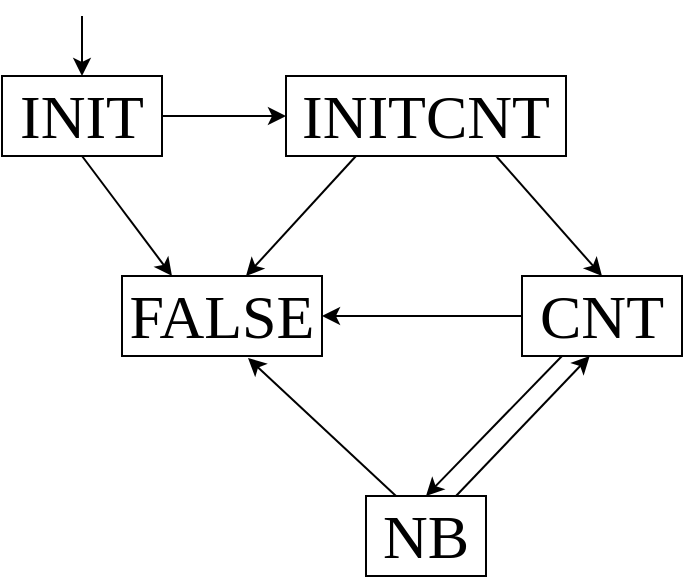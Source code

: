 <mxfile version="12.9.7" type="device"><diagram id="C5RBs43oDa-KdzZeNtuy" name="Page-1"><mxGraphModel dx="845" dy="574" grid="1" gridSize="10" guides="1" tooltips="1" connect="1" arrows="1" fold="1" page="1" pageScale="1" pageWidth="2339" pageHeight="3300" math="0" shadow="0"><root><mxCell id="WIyWlLk6GJQsqaUBKTNV-0"/><mxCell id="WIyWlLk6GJQsqaUBKTNV-1" parent="WIyWlLk6GJQsqaUBKTNV-0"/><mxCell id="mIihfWr5q3QHx2a527gM-2" style="edgeStyle=orthogonalEdgeStyle;rounded=0;orthogonalLoop=1;jettySize=auto;html=1;exitX=1;exitY=0.5;exitDx=0;exitDy=0;entryX=0;entryY=0.5;entryDx=0;entryDy=0;fontFamily=Times New Roman;fontSize=31;" parent="WIyWlLk6GJQsqaUBKTNV-1" source="mIihfWr5q3QHx2a527gM-3" target="mIihfWr5q3QHx2a527gM-7" edge="1"><mxGeometry relative="1" as="geometry"/></mxCell><mxCell id="o-0xFK90oUEzO5xqYwKt-8" style="edgeStyle=none;rounded=0;orthogonalLoop=1;jettySize=auto;html=1;exitX=0.5;exitY=1;exitDx=0;exitDy=0;entryX=0.25;entryY=0;entryDx=0;entryDy=0;" parent="WIyWlLk6GJQsqaUBKTNV-1" source="mIihfWr5q3QHx2a527gM-3" target="o-0xFK90oUEzO5xqYwKt-0" edge="1"><mxGeometry relative="1" as="geometry"/></mxCell><mxCell id="mIihfWr5q3QHx2a527gM-3" value="INIT" style="rounded=0;whiteSpace=wrap;html=1;fontFamily=Times New Roman;fontSize=31;" parent="WIyWlLk6GJQsqaUBKTNV-1" vertex="1"><mxGeometry x="160" y="250" width="80" height="40" as="geometry"/></mxCell><mxCell id="o-0xFK90oUEzO5xqYwKt-3" style="rounded=0;orthogonalLoop=1;jettySize=auto;html=1;exitX=0.25;exitY=1;exitDx=0;exitDy=0;entryX=0.5;entryY=0;entryDx=0;entryDy=0;" parent="WIyWlLk6GJQsqaUBKTNV-1" source="mIihfWr5q3QHx2a527gM-7" edge="1"><mxGeometry relative="1" as="geometry"><mxPoint x="282" y="350" as="targetPoint"/></mxGeometry></mxCell><mxCell id="o-0xFK90oUEzO5xqYwKt-4" style="edgeStyle=none;rounded=0;orthogonalLoop=1;jettySize=auto;html=1;exitX=0.75;exitY=1;exitDx=0;exitDy=0;entryX=0.5;entryY=0;entryDx=0;entryDy=0;" parent="WIyWlLk6GJQsqaUBKTNV-1" source="mIihfWr5q3QHx2a527gM-7" target="o-0xFK90oUEzO5xqYwKt-1" edge="1"><mxGeometry relative="1" as="geometry"/></mxCell><mxCell id="mIihfWr5q3QHx2a527gM-7" value="INITCNT" style="rounded=0;whiteSpace=wrap;html=1;fontFamily=Times New Roman;fontSize=31;" parent="WIyWlLk6GJQsqaUBKTNV-1" vertex="1"><mxGeometry x="302" y="250" width="140" height="40" as="geometry"/></mxCell><mxCell id="o-0xFK90oUEzO5xqYwKt-0" value="FALSE" style="rounded=0;whiteSpace=wrap;html=1;fontFamily=Times New Roman;fontSize=31;" parent="WIyWlLk6GJQsqaUBKTNV-1" vertex="1"><mxGeometry x="220" y="350" width="100" height="40" as="geometry"/></mxCell><mxCell id="o-0xFK90oUEzO5xqYwKt-6" style="edgeStyle=none;rounded=0;orthogonalLoop=1;jettySize=auto;html=1;exitX=0.25;exitY=1;exitDx=0;exitDy=0;entryX=0.5;entryY=0;entryDx=0;entryDy=0;" parent="WIyWlLk6GJQsqaUBKTNV-1" source="o-0xFK90oUEzO5xqYwKt-1" target="o-0xFK90oUEzO5xqYwKt-2" edge="1"><mxGeometry relative="1" as="geometry"/></mxCell><mxCell id="o-0xFK90oUEzO5xqYwKt-7" style="edgeStyle=none;rounded=0;orthogonalLoop=1;jettySize=auto;html=1;exitX=0;exitY=0.5;exitDx=0;exitDy=0;entryX=1;entryY=0.5;entryDx=0;entryDy=0;" parent="WIyWlLk6GJQsqaUBKTNV-1" source="o-0xFK90oUEzO5xqYwKt-1" target="o-0xFK90oUEzO5xqYwKt-0" edge="1"><mxGeometry relative="1" as="geometry"><mxPoint x="332" y="370" as="targetPoint"/></mxGeometry></mxCell><mxCell id="o-0xFK90oUEzO5xqYwKt-1" value="CNT" style="rounded=0;whiteSpace=wrap;html=1;fontFamily=Times New Roman;fontSize=31;" parent="WIyWlLk6GJQsqaUBKTNV-1" vertex="1"><mxGeometry x="420" y="350" width="80" height="40" as="geometry"/></mxCell><mxCell id="o-0xFK90oUEzO5xqYwKt-5" style="edgeStyle=none;rounded=0;orthogonalLoop=1;jettySize=auto;html=1;exitX=0.25;exitY=0;exitDx=0;exitDy=0;entryX=0.63;entryY=1.025;entryDx=0;entryDy=0;entryPerimeter=0;" parent="WIyWlLk6GJQsqaUBKTNV-1" source="o-0xFK90oUEzO5xqYwKt-2" target="o-0xFK90oUEzO5xqYwKt-0" edge="1"><mxGeometry relative="1" as="geometry"><mxPoint x="307" y="390" as="targetPoint"/></mxGeometry></mxCell><mxCell id="mxcovlvE3miPBavUU93A-0" style="edgeStyle=none;rounded=0;orthogonalLoop=1;jettySize=auto;html=1;exitX=0.75;exitY=0;exitDx=0;exitDy=0;entryX=0.423;entryY=1;entryDx=0;entryDy=0;entryPerimeter=0;" edge="1" parent="WIyWlLk6GJQsqaUBKTNV-1" source="o-0xFK90oUEzO5xqYwKt-2" target="o-0xFK90oUEzO5xqYwKt-1"><mxGeometry relative="1" as="geometry"/></mxCell><mxCell id="o-0xFK90oUEzO5xqYwKt-2" value="NB" style="rounded=0;whiteSpace=wrap;html=1;fontFamily=Times New Roman;fontSize=31;" parent="WIyWlLk6GJQsqaUBKTNV-1" vertex="1"><mxGeometry x="342" y="460" width="60" height="40" as="geometry"/></mxCell><mxCell id="o-0xFK90oUEzO5xqYwKt-11" value="" style="endArrow=classic;html=1;entryX=0.5;entryY=0;entryDx=0;entryDy=0;" parent="WIyWlLk6GJQsqaUBKTNV-1" target="mIihfWr5q3QHx2a527gM-3" edge="1"><mxGeometry width="50" height="50" relative="1" as="geometry"><mxPoint x="200" y="220" as="sourcePoint"/><mxPoint x="410" y="360" as="targetPoint"/></mxGeometry></mxCell></root></mxGraphModel></diagram></mxfile>